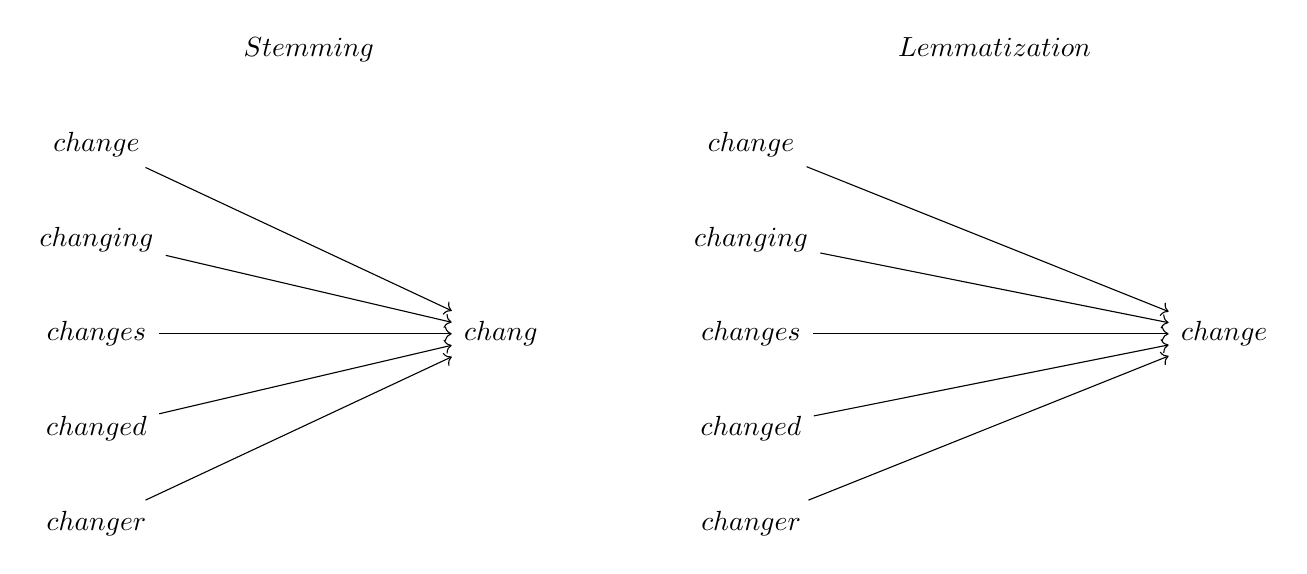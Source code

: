%
\begin{tikzcd}
                            & Stemming &       &  &                      & Lemmatization &        \\
    change \arrow[rrdd]  &          &       &  & change \arrow[rrdd]  &               &        \\
    changing \arrow[rrd] &          &       &  & changing \arrow[rrd] &               &        \\
    changes \arrow[rr]   &          & chang &  & changes \arrow[rr]   &               & change \\
    changed \arrow[rru]  &          &       &  & changed \arrow[rru]  &               &        \\
    changer \arrow[rruu] &          &       &  & changer \arrow[rruu] &               &       
\end{tikzcd} 
